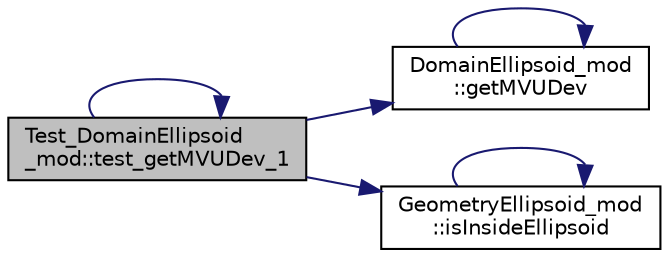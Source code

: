 digraph "Test_DomainEllipsoid_mod::test_getMVUDev_1"
{
 // LATEX_PDF_SIZE
  edge [fontname="Helvetica",fontsize="10",labelfontname="Helvetica",labelfontsize="10"];
  node [fontname="Helvetica",fontsize="10",shape=record];
  rankdir="LR";
  Node1 [label="Test_DomainEllipsoid\l_mod::test_getMVUDev_1",height=0.2,width=0.4,color="black", fillcolor="grey75", style="filled", fontcolor="black",tooltip=" "];
  Node1 -> Node2 [color="midnightblue",fontsize="10",style="solid"];
  Node2 [label="DomainEllipsoid_mod\l::getMVUDev",height=0.2,width=0.4,color="black", fillcolor="white", style="filled",URL="$namespaceDomainEllipsoid__mod.html#a2f4e252361ff4420136821baffb46ae1",tooltip="Amir Shahmoradi, April 25, 2016, 2:21 PM, IFS, University of Texas at Austin."];
  Node2 -> Node2 [color="midnightblue",fontsize="10",style="solid"];
  Node1 -> Node3 [color="midnightblue",fontsize="10",style="solid"];
  Node3 [label="GeometryEllipsoid_mod\l::isInsideEllipsoid",height=0.2,width=0.4,color="black", fillcolor="white", style="filled",URL="$namespaceGeometryEllipsoid__mod.html#afeac7489b547f5e859f0dc626f84276e",tooltip="Return .true. if the input NormedPoint (normalized with respect to the center of the target ellipsoid..."];
  Node3 -> Node3 [color="midnightblue",fontsize="10",style="solid"];
  Node1 -> Node1 [color="midnightblue",fontsize="10",style="solid"];
}
